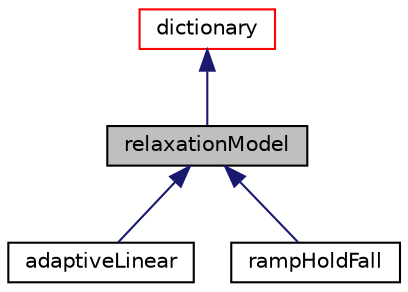 digraph "relaxationModel"
{
  bgcolor="transparent";
  edge [fontname="Helvetica",fontsize="10",labelfontname="Helvetica",labelfontsize="10"];
  node [fontname="Helvetica",fontsize="10",shape=record];
  Node1 [label="relaxationModel",height=0.2,width=0.4,color="black", fillcolor="grey75", style="filled", fontcolor="black"];
  Node2 -> Node1 [dir="back",color="midnightblue",fontsize="10",style="solid",fontname="Helvetica"];
  Node2 [label="dictionary",height=0.2,width=0.4,color="red",URL="$a00530.html",tooltip="A list of keyword definitions, which are a keyword followed by any number of values (e..."];
  Node1 -> Node3 [dir="back",color="midnightblue",fontsize="10",style="solid",fontname="Helvetica"];
  Node3 [label="adaptiveLinear",height=0.2,width=0.4,color="black",URL="$a00019.html",tooltip="Produces a linear ramp which adapts its gradient to changes in endTime and deltaT to always arrive at..."];
  Node1 -> Node4 [dir="back",color="midnightblue",fontsize="10",style="solid",fontname="Helvetica"];
  Node4 [label="rampHoldFall",height=0.2,width=0.4,color="black",URL="$a02108.html",tooltip="Piecewise linear function with a ramp from a start value to a plateaux value, holding at this..."];
}
